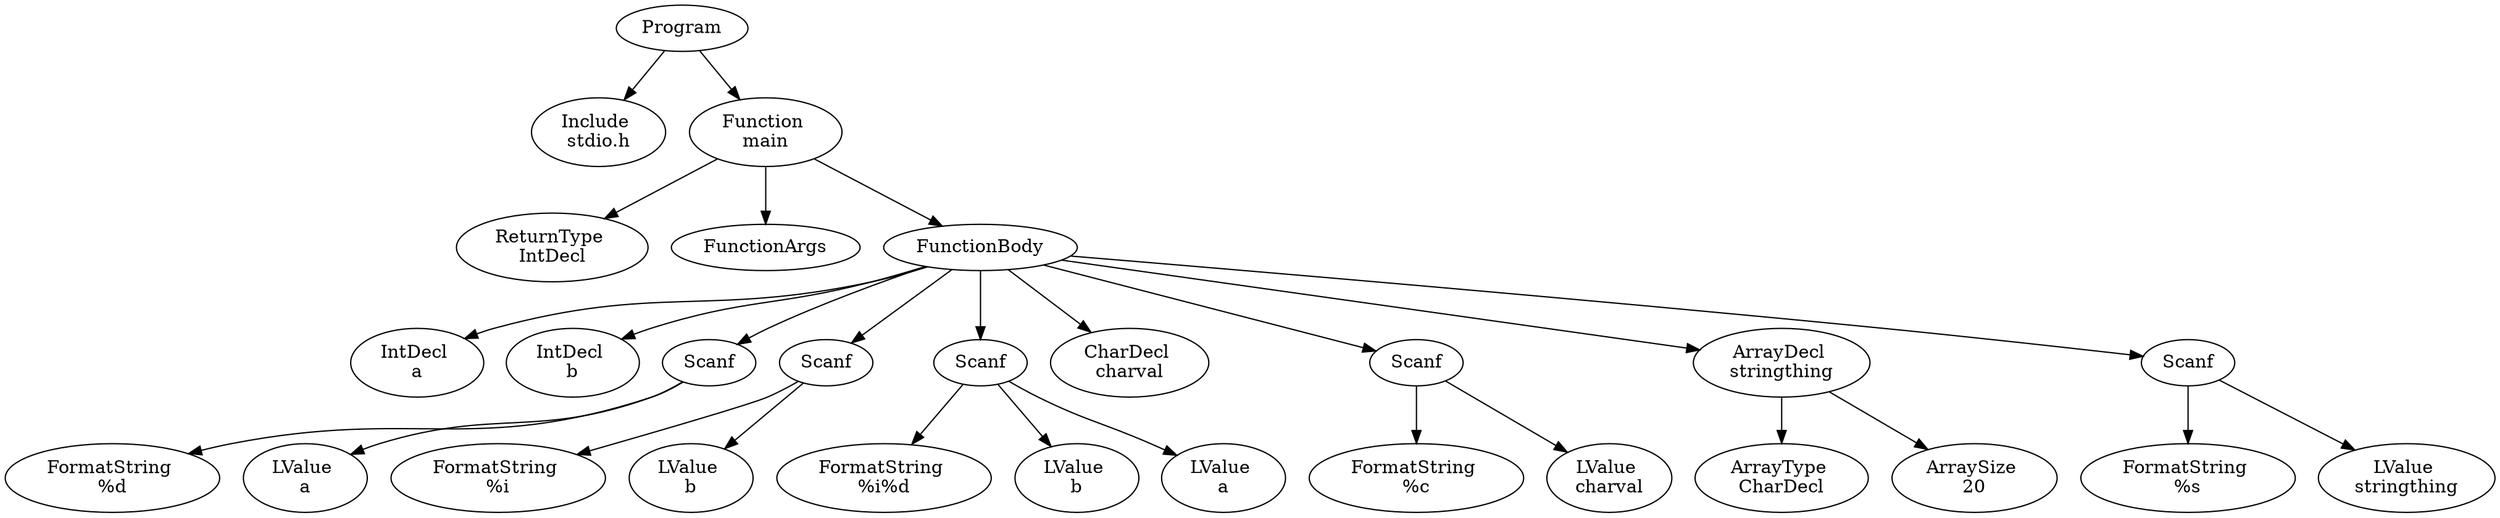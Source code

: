 digraph AST {
2 [label="Program"];
3 [label="Include \nstdio.h"];
4 [label="Function \nmain"];
5 [label="ReturnType \nIntDecl"];
6 [label="FunctionArgs"];
7 [label="FunctionBody"];
8 [label="IntDecl \na"];
9 [label="IntDecl \nb"];
10 [label="Scanf"];
11 [label="FormatString \n%d"];
12 [label="LValue \na"];
10 -> 11;
10 -> 12;
13 [label="Scanf"];
14 [label="FormatString \n%i"];
15 [label="LValue \nb"];
13 -> 14;
13 -> 15;
16 [label="Scanf"];
17 [label="FormatString \n%i%d"];
18 [label="LValue \nb"];
19 [label="LValue \na"];
16 -> 17;
16 -> 18;
16 -> 19;
20 [label="CharDecl \ncharval"];
21 [label="Scanf"];
22 [label="FormatString \n%c"];
23 [label="LValue \ncharval"];
21 -> 22;
21 -> 23;
24 [label="ArrayDecl \nstringthing"];
25 [label="ArrayType \nCharDecl"];
26 [label="ArraySize \n20"];
24 -> 25;
24 -> 26;
27 [label="Scanf"];
28 [label="FormatString \n%s"];
29 [label="LValue \nstringthing"];
27 -> 28;
27 -> 29;
7 -> 8;
7 -> 9;
7 -> 10;
7 -> 13;
7 -> 16;
7 -> 20;
7 -> 21;
7 -> 24;
7 -> 27;
4 -> 5;
4 -> 6;
4 -> 7;
2 -> 3;
2 -> 4;
}